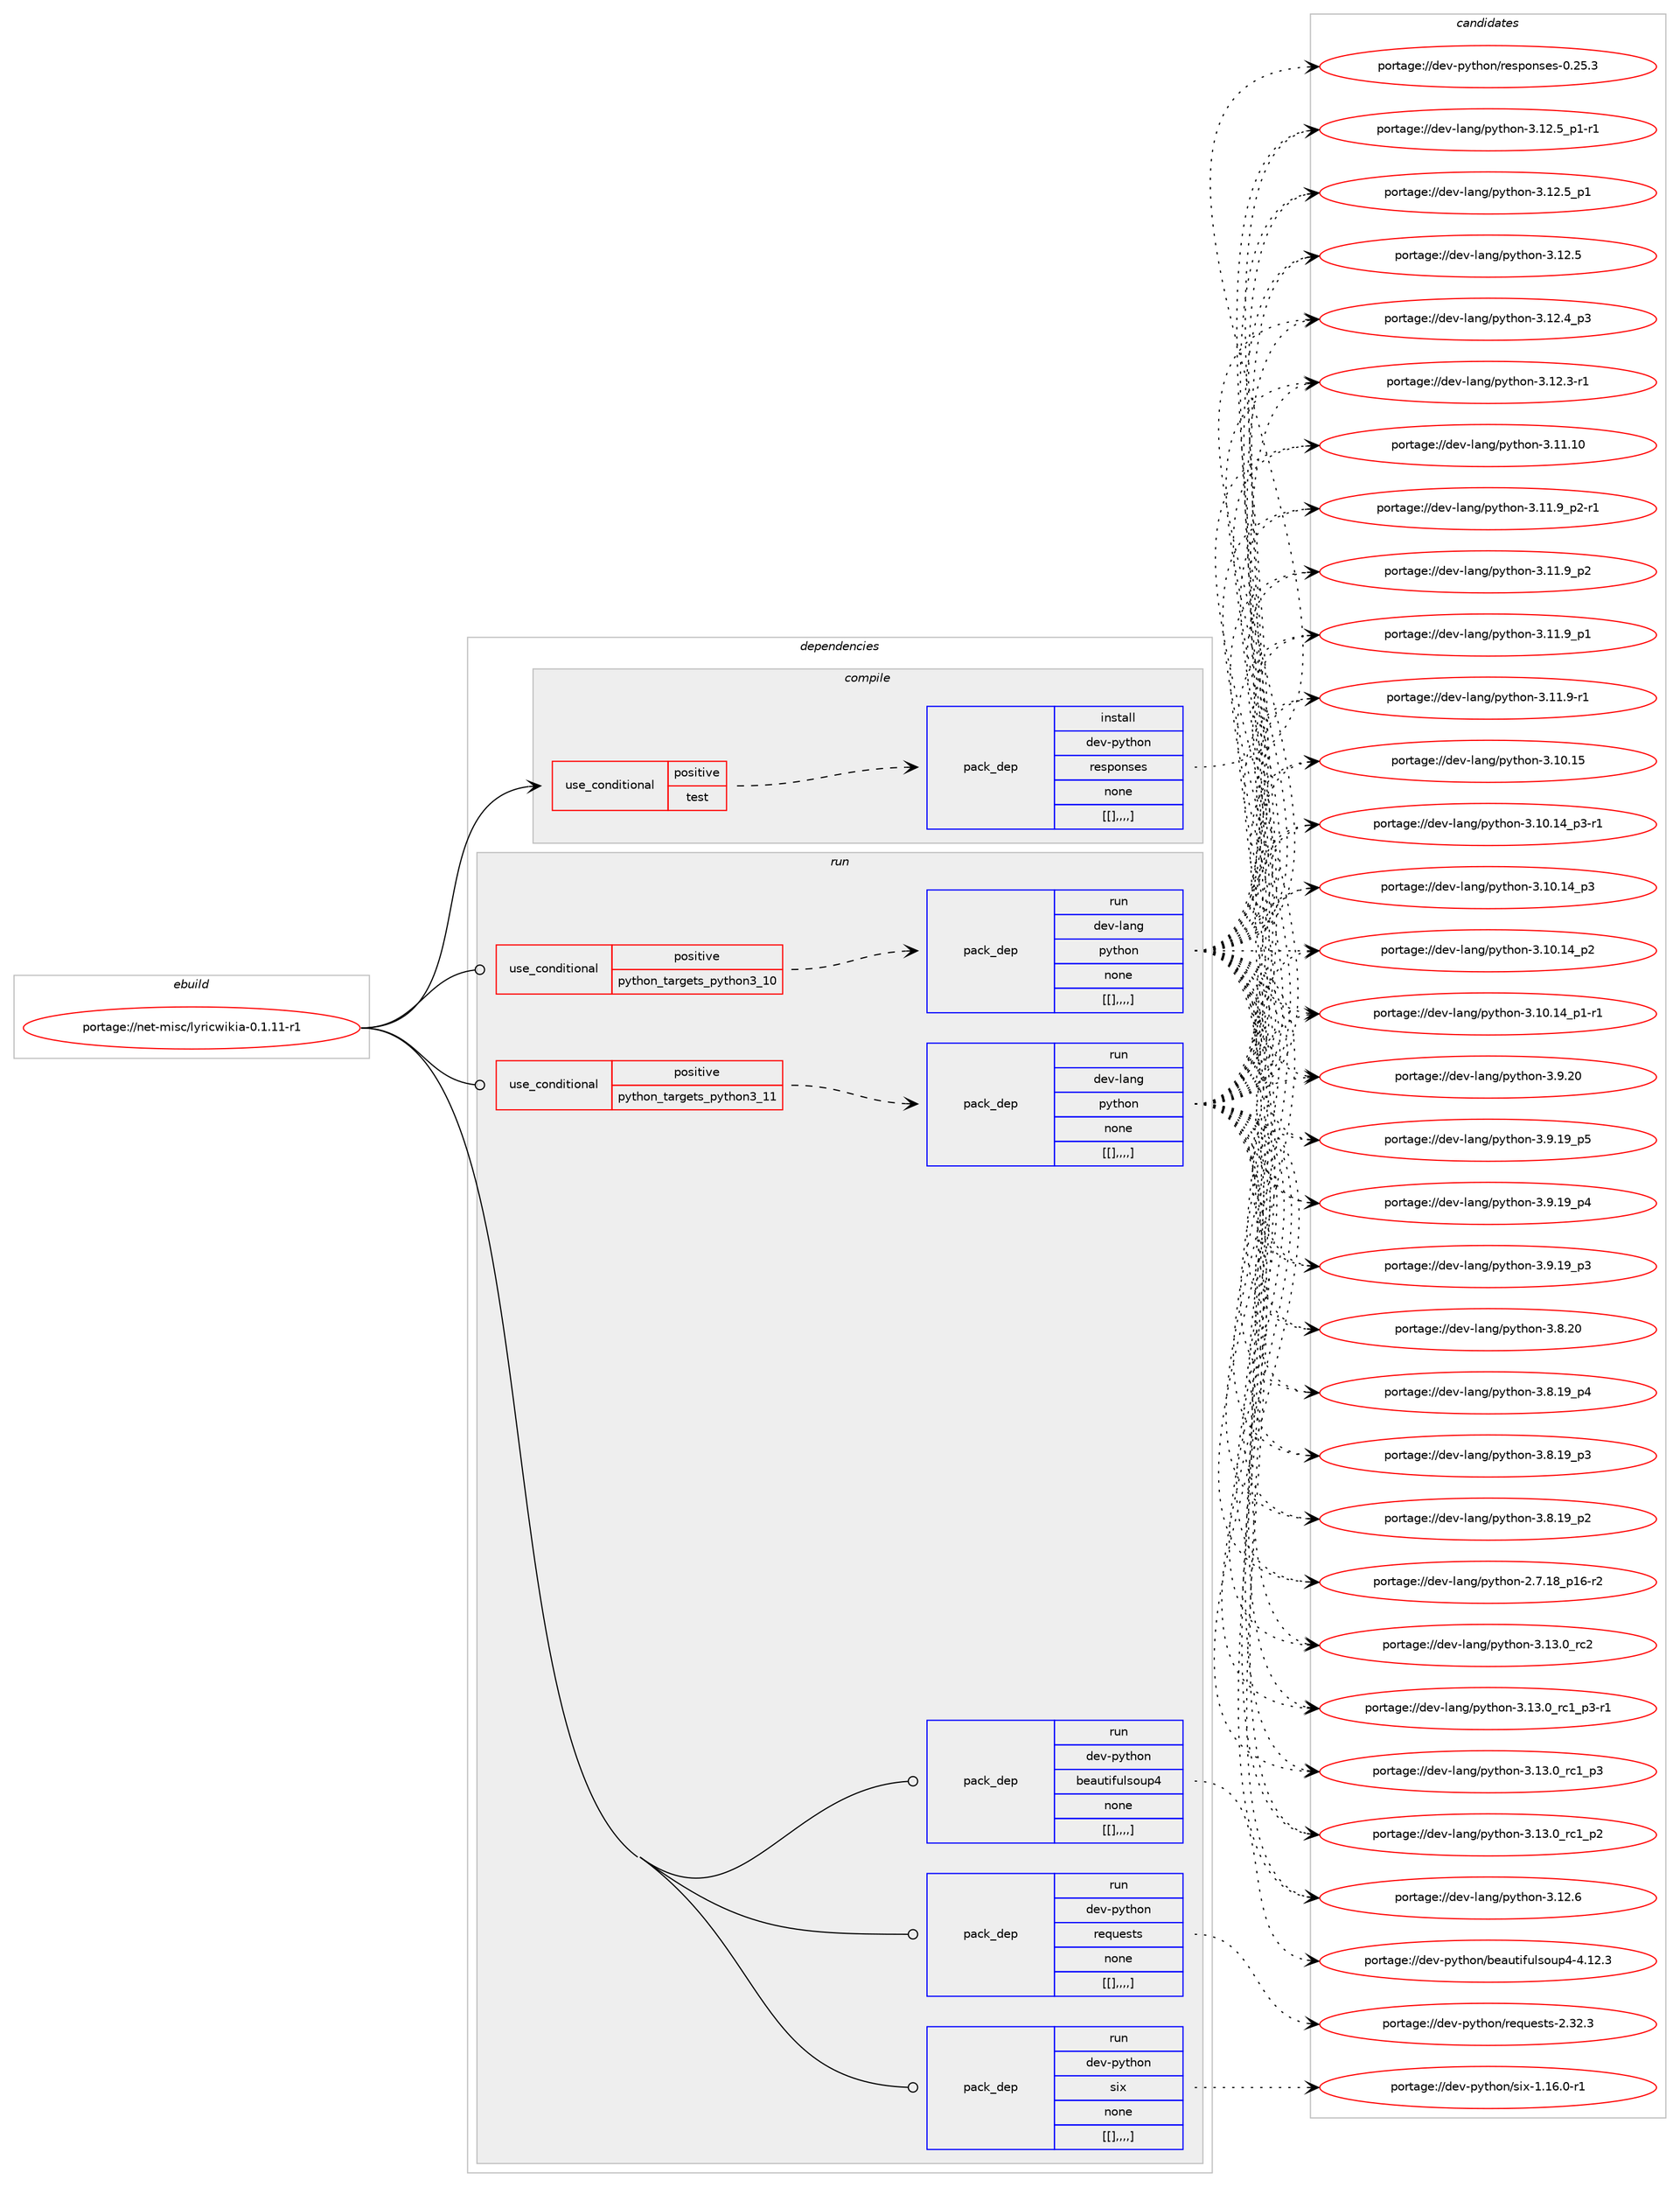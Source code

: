 digraph prolog {

# *************
# Graph options
# *************

newrank=true;
concentrate=true;
compound=true;
graph [rankdir=LR,fontname=Helvetica,fontsize=10,ranksep=1.5];#, ranksep=2.5, nodesep=0.2];
edge  [arrowhead=vee];
node  [fontname=Helvetica,fontsize=10];

# **********
# The ebuild
# **********

subgraph cluster_leftcol {
color=gray;
label=<<i>ebuild</i>>;
id [label="portage://net-misc/lyricwikia-0.1.11-r1", color=red, width=4, href="../net-misc/lyricwikia-0.1.11-r1.svg"];
}

# ****************
# The dependencies
# ****************

subgraph cluster_midcol {
color=gray;
label=<<i>dependencies</i>>;
subgraph cluster_compile {
fillcolor="#eeeeee";
style=filled;
label=<<i>compile</i>>;
subgraph cond101879 {
dependency388705 [label=<<TABLE BORDER="0" CELLBORDER="1" CELLSPACING="0" CELLPADDING="4"><TR><TD ROWSPAN="3" CELLPADDING="10">use_conditional</TD></TR><TR><TD>positive</TD></TR><TR><TD>test</TD></TR></TABLE>>, shape=none, color=red];
subgraph pack283999 {
dependency388706 [label=<<TABLE BORDER="0" CELLBORDER="1" CELLSPACING="0" CELLPADDING="4" WIDTH="220"><TR><TD ROWSPAN="6" CELLPADDING="30">pack_dep</TD></TR><TR><TD WIDTH="110">install</TD></TR><TR><TD>dev-python</TD></TR><TR><TD>responses</TD></TR><TR><TD>none</TD></TR><TR><TD>[[],,,,]</TD></TR></TABLE>>, shape=none, color=blue];
}
dependency388705:e -> dependency388706:w [weight=20,style="dashed",arrowhead="vee"];
}
id:e -> dependency388705:w [weight=20,style="solid",arrowhead="vee"];
}
subgraph cluster_compileandrun {
fillcolor="#eeeeee";
style=filled;
label=<<i>compile and run</i>>;
}
subgraph cluster_run {
fillcolor="#eeeeee";
style=filled;
label=<<i>run</i>>;
subgraph cond101880 {
dependency388707 [label=<<TABLE BORDER="0" CELLBORDER="1" CELLSPACING="0" CELLPADDING="4"><TR><TD ROWSPAN="3" CELLPADDING="10">use_conditional</TD></TR><TR><TD>positive</TD></TR><TR><TD>python_targets_python3_10</TD></TR></TABLE>>, shape=none, color=red];
subgraph pack284000 {
dependency388708 [label=<<TABLE BORDER="0" CELLBORDER="1" CELLSPACING="0" CELLPADDING="4" WIDTH="220"><TR><TD ROWSPAN="6" CELLPADDING="30">pack_dep</TD></TR><TR><TD WIDTH="110">run</TD></TR><TR><TD>dev-lang</TD></TR><TR><TD>python</TD></TR><TR><TD>none</TD></TR><TR><TD>[[],,,,]</TD></TR></TABLE>>, shape=none, color=blue];
}
dependency388707:e -> dependency388708:w [weight=20,style="dashed",arrowhead="vee"];
}
id:e -> dependency388707:w [weight=20,style="solid",arrowhead="odot"];
subgraph cond101881 {
dependency388709 [label=<<TABLE BORDER="0" CELLBORDER="1" CELLSPACING="0" CELLPADDING="4"><TR><TD ROWSPAN="3" CELLPADDING="10">use_conditional</TD></TR><TR><TD>positive</TD></TR><TR><TD>python_targets_python3_11</TD></TR></TABLE>>, shape=none, color=red];
subgraph pack284001 {
dependency388710 [label=<<TABLE BORDER="0" CELLBORDER="1" CELLSPACING="0" CELLPADDING="4" WIDTH="220"><TR><TD ROWSPAN="6" CELLPADDING="30">pack_dep</TD></TR><TR><TD WIDTH="110">run</TD></TR><TR><TD>dev-lang</TD></TR><TR><TD>python</TD></TR><TR><TD>none</TD></TR><TR><TD>[[],,,,]</TD></TR></TABLE>>, shape=none, color=blue];
}
dependency388709:e -> dependency388710:w [weight=20,style="dashed",arrowhead="vee"];
}
id:e -> dependency388709:w [weight=20,style="solid",arrowhead="odot"];
subgraph pack284002 {
dependency388711 [label=<<TABLE BORDER="0" CELLBORDER="1" CELLSPACING="0" CELLPADDING="4" WIDTH="220"><TR><TD ROWSPAN="6" CELLPADDING="30">pack_dep</TD></TR><TR><TD WIDTH="110">run</TD></TR><TR><TD>dev-python</TD></TR><TR><TD>beautifulsoup4</TD></TR><TR><TD>none</TD></TR><TR><TD>[[],,,,]</TD></TR></TABLE>>, shape=none, color=blue];
}
id:e -> dependency388711:w [weight=20,style="solid",arrowhead="odot"];
subgraph pack284003 {
dependency388712 [label=<<TABLE BORDER="0" CELLBORDER="1" CELLSPACING="0" CELLPADDING="4" WIDTH="220"><TR><TD ROWSPAN="6" CELLPADDING="30">pack_dep</TD></TR><TR><TD WIDTH="110">run</TD></TR><TR><TD>dev-python</TD></TR><TR><TD>requests</TD></TR><TR><TD>none</TD></TR><TR><TD>[[],,,,]</TD></TR></TABLE>>, shape=none, color=blue];
}
id:e -> dependency388712:w [weight=20,style="solid",arrowhead="odot"];
subgraph pack284004 {
dependency388713 [label=<<TABLE BORDER="0" CELLBORDER="1" CELLSPACING="0" CELLPADDING="4" WIDTH="220"><TR><TD ROWSPAN="6" CELLPADDING="30">pack_dep</TD></TR><TR><TD WIDTH="110">run</TD></TR><TR><TD>dev-python</TD></TR><TR><TD>six</TD></TR><TR><TD>none</TD></TR><TR><TD>[[],,,,]</TD></TR></TABLE>>, shape=none, color=blue];
}
id:e -> dependency388713:w [weight=20,style="solid",arrowhead="odot"];
}
}

# **************
# The candidates
# **************

subgraph cluster_choices {
rank=same;
color=gray;
label=<<i>candidates</i>>;

subgraph choice283999 {
color=black;
nodesep=1;
choice100101118451121211161041111104711410111511211111011510111545484650534651 [label="portage://dev-python/responses-0.25.3", color=red, width=4,href="../dev-python/responses-0.25.3.svg"];
dependency388706:e -> choice100101118451121211161041111104711410111511211111011510111545484650534651:w [style=dotted,weight="100"];
}
subgraph choice284000 {
color=black;
nodesep=1;
choice10010111845108971101034711212111610411111045514649514648951149950 [label="portage://dev-lang/python-3.13.0_rc2", color=red, width=4,href="../dev-lang/python-3.13.0_rc2.svg"];
choice1001011184510897110103471121211161041111104551464951464895114994995112514511449 [label="portage://dev-lang/python-3.13.0_rc1_p3-r1", color=red, width=4,href="../dev-lang/python-3.13.0_rc1_p3-r1.svg"];
choice100101118451089711010347112121116104111110455146495146489511499499511251 [label="portage://dev-lang/python-3.13.0_rc1_p3", color=red, width=4,href="../dev-lang/python-3.13.0_rc1_p3.svg"];
choice100101118451089711010347112121116104111110455146495146489511499499511250 [label="portage://dev-lang/python-3.13.0_rc1_p2", color=red, width=4,href="../dev-lang/python-3.13.0_rc1_p2.svg"];
choice10010111845108971101034711212111610411111045514649504654 [label="portage://dev-lang/python-3.12.6", color=red, width=4,href="../dev-lang/python-3.12.6.svg"];
choice1001011184510897110103471121211161041111104551464950465395112494511449 [label="portage://dev-lang/python-3.12.5_p1-r1", color=red, width=4,href="../dev-lang/python-3.12.5_p1-r1.svg"];
choice100101118451089711010347112121116104111110455146495046539511249 [label="portage://dev-lang/python-3.12.5_p1", color=red, width=4,href="../dev-lang/python-3.12.5_p1.svg"];
choice10010111845108971101034711212111610411111045514649504653 [label="portage://dev-lang/python-3.12.5", color=red, width=4,href="../dev-lang/python-3.12.5.svg"];
choice100101118451089711010347112121116104111110455146495046529511251 [label="portage://dev-lang/python-3.12.4_p3", color=red, width=4,href="../dev-lang/python-3.12.4_p3.svg"];
choice100101118451089711010347112121116104111110455146495046514511449 [label="portage://dev-lang/python-3.12.3-r1", color=red, width=4,href="../dev-lang/python-3.12.3-r1.svg"];
choice1001011184510897110103471121211161041111104551464949464948 [label="portage://dev-lang/python-3.11.10", color=red, width=4,href="../dev-lang/python-3.11.10.svg"];
choice1001011184510897110103471121211161041111104551464949465795112504511449 [label="portage://dev-lang/python-3.11.9_p2-r1", color=red, width=4,href="../dev-lang/python-3.11.9_p2-r1.svg"];
choice100101118451089711010347112121116104111110455146494946579511250 [label="portage://dev-lang/python-3.11.9_p2", color=red, width=4,href="../dev-lang/python-3.11.9_p2.svg"];
choice100101118451089711010347112121116104111110455146494946579511249 [label="portage://dev-lang/python-3.11.9_p1", color=red, width=4,href="../dev-lang/python-3.11.9_p1.svg"];
choice100101118451089711010347112121116104111110455146494946574511449 [label="portage://dev-lang/python-3.11.9-r1", color=red, width=4,href="../dev-lang/python-3.11.9-r1.svg"];
choice1001011184510897110103471121211161041111104551464948464953 [label="portage://dev-lang/python-3.10.15", color=red, width=4,href="../dev-lang/python-3.10.15.svg"];
choice100101118451089711010347112121116104111110455146494846495295112514511449 [label="portage://dev-lang/python-3.10.14_p3-r1", color=red, width=4,href="../dev-lang/python-3.10.14_p3-r1.svg"];
choice10010111845108971101034711212111610411111045514649484649529511251 [label="portage://dev-lang/python-3.10.14_p3", color=red, width=4,href="../dev-lang/python-3.10.14_p3.svg"];
choice10010111845108971101034711212111610411111045514649484649529511250 [label="portage://dev-lang/python-3.10.14_p2", color=red, width=4,href="../dev-lang/python-3.10.14_p2.svg"];
choice100101118451089711010347112121116104111110455146494846495295112494511449 [label="portage://dev-lang/python-3.10.14_p1-r1", color=red, width=4,href="../dev-lang/python-3.10.14_p1-r1.svg"];
choice10010111845108971101034711212111610411111045514657465048 [label="portage://dev-lang/python-3.9.20", color=red, width=4,href="../dev-lang/python-3.9.20.svg"];
choice100101118451089711010347112121116104111110455146574649579511253 [label="portage://dev-lang/python-3.9.19_p5", color=red, width=4,href="../dev-lang/python-3.9.19_p5.svg"];
choice100101118451089711010347112121116104111110455146574649579511252 [label="portage://dev-lang/python-3.9.19_p4", color=red, width=4,href="../dev-lang/python-3.9.19_p4.svg"];
choice100101118451089711010347112121116104111110455146574649579511251 [label="portage://dev-lang/python-3.9.19_p3", color=red, width=4,href="../dev-lang/python-3.9.19_p3.svg"];
choice10010111845108971101034711212111610411111045514656465048 [label="portage://dev-lang/python-3.8.20", color=red, width=4,href="../dev-lang/python-3.8.20.svg"];
choice100101118451089711010347112121116104111110455146564649579511252 [label="portage://dev-lang/python-3.8.19_p4", color=red, width=4,href="../dev-lang/python-3.8.19_p4.svg"];
choice100101118451089711010347112121116104111110455146564649579511251 [label="portage://dev-lang/python-3.8.19_p3", color=red, width=4,href="../dev-lang/python-3.8.19_p3.svg"];
choice100101118451089711010347112121116104111110455146564649579511250 [label="portage://dev-lang/python-3.8.19_p2", color=red, width=4,href="../dev-lang/python-3.8.19_p2.svg"];
choice100101118451089711010347112121116104111110455046554649569511249544511450 [label="portage://dev-lang/python-2.7.18_p16-r2", color=red, width=4,href="../dev-lang/python-2.7.18_p16-r2.svg"];
dependency388708:e -> choice10010111845108971101034711212111610411111045514649514648951149950:w [style=dotted,weight="100"];
dependency388708:e -> choice1001011184510897110103471121211161041111104551464951464895114994995112514511449:w [style=dotted,weight="100"];
dependency388708:e -> choice100101118451089711010347112121116104111110455146495146489511499499511251:w [style=dotted,weight="100"];
dependency388708:e -> choice100101118451089711010347112121116104111110455146495146489511499499511250:w [style=dotted,weight="100"];
dependency388708:e -> choice10010111845108971101034711212111610411111045514649504654:w [style=dotted,weight="100"];
dependency388708:e -> choice1001011184510897110103471121211161041111104551464950465395112494511449:w [style=dotted,weight="100"];
dependency388708:e -> choice100101118451089711010347112121116104111110455146495046539511249:w [style=dotted,weight="100"];
dependency388708:e -> choice10010111845108971101034711212111610411111045514649504653:w [style=dotted,weight="100"];
dependency388708:e -> choice100101118451089711010347112121116104111110455146495046529511251:w [style=dotted,weight="100"];
dependency388708:e -> choice100101118451089711010347112121116104111110455146495046514511449:w [style=dotted,weight="100"];
dependency388708:e -> choice1001011184510897110103471121211161041111104551464949464948:w [style=dotted,weight="100"];
dependency388708:e -> choice1001011184510897110103471121211161041111104551464949465795112504511449:w [style=dotted,weight="100"];
dependency388708:e -> choice100101118451089711010347112121116104111110455146494946579511250:w [style=dotted,weight="100"];
dependency388708:e -> choice100101118451089711010347112121116104111110455146494946579511249:w [style=dotted,weight="100"];
dependency388708:e -> choice100101118451089711010347112121116104111110455146494946574511449:w [style=dotted,weight="100"];
dependency388708:e -> choice1001011184510897110103471121211161041111104551464948464953:w [style=dotted,weight="100"];
dependency388708:e -> choice100101118451089711010347112121116104111110455146494846495295112514511449:w [style=dotted,weight="100"];
dependency388708:e -> choice10010111845108971101034711212111610411111045514649484649529511251:w [style=dotted,weight="100"];
dependency388708:e -> choice10010111845108971101034711212111610411111045514649484649529511250:w [style=dotted,weight="100"];
dependency388708:e -> choice100101118451089711010347112121116104111110455146494846495295112494511449:w [style=dotted,weight="100"];
dependency388708:e -> choice10010111845108971101034711212111610411111045514657465048:w [style=dotted,weight="100"];
dependency388708:e -> choice100101118451089711010347112121116104111110455146574649579511253:w [style=dotted,weight="100"];
dependency388708:e -> choice100101118451089711010347112121116104111110455146574649579511252:w [style=dotted,weight="100"];
dependency388708:e -> choice100101118451089711010347112121116104111110455146574649579511251:w [style=dotted,weight="100"];
dependency388708:e -> choice10010111845108971101034711212111610411111045514656465048:w [style=dotted,weight="100"];
dependency388708:e -> choice100101118451089711010347112121116104111110455146564649579511252:w [style=dotted,weight="100"];
dependency388708:e -> choice100101118451089711010347112121116104111110455146564649579511251:w [style=dotted,weight="100"];
dependency388708:e -> choice100101118451089711010347112121116104111110455146564649579511250:w [style=dotted,weight="100"];
dependency388708:e -> choice100101118451089711010347112121116104111110455046554649569511249544511450:w [style=dotted,weight="100"];
}
subgraph choice284001 {
color=black;
nodesep=1;
choice10010111845108971101034711212111610411111045514649514648951149950 [label="portage://dev-lang/python-3.13.0_rc2", color=red, width=4,href="../dev-lang/python-3.13.0_rc2.svg"];
choice1001011184510897110103471121211161041111104551464951464895114994995112514511449 [label="portage://dev-lang/python-3.13.0_rc1_p3-r1", color=red, width=4,href="../dev-lang/python-3.13.0_rc1_p3-r1.svg"];
choice100101118451089711010347112121116104111110455146495146489511499499511251 [label="portage://dev-lang/python-3.13.0_rc1_p3", color=red, width=4,href="../dev-lang/python-3.13.0_rc1_p3.svg"];
choice100101118451089711010347112121116104111110455146495146489511499499511250 [label="portage://dev-lang/python-3.13.0_rc1_p2", color=red, width=4,href="../dev-lang/python-3.13.0_rc1_p2.svg"];
choice10010111845108971101034711212111610411111045514649504654 [label="portage://dev-lang/python-3.12.6", color=red, width=4,href="../dev-lang/python-3.12.6.svg"];
choice1001011184510897110103471121211161041111104551464950465395112494511449 [label="portage://dev-lang/python-3.12.5_p1-r1", color=red, width=4,href="../dev-lang/python-3.12.5_p1-r1.svg"];
choice100101118451089711010347112121116104111110455146495046539511249 [label="portage://dev-lang/python-3.12.5_p1", color=red, width=4,href="../dev-lang/python-3.12.5_p1.svg"];
choice10010111845108971101034711212111610411111045514649504653 [label="portage://dev-lang/python-3.12.5", color=red, width=4,href="../dev-lang/python-3.12.5.svg"];
choice100101118451089711010347112121116104111110455146495046529511251 [label="portage://dev-lang/python-3.12.4_p3", color=red, width=4,href="../dev-lang/python-3.12.4_p3.svg"];
choice100101118451089711010347112121116104111110455146495046514511449 [label="portage://dev-lang/python-3.12.3-r1", color=red, width=4,href="../dev-lang/python-3.12.3-r1.svg"];
choice1001011184510897110103471121211161041111104551464949464948 [label="portage://dev-lang/python-3.11.10", color=red, width=4,href="../dev-lang/python-3.11.10.svg"];
choice1001011184510897110103471121211161041111104551464949465795112504511449 [label="portage://dev-lang/python-3.11.9_p2-r1", color=red, width=4,href="../dev-lang/python-3.11.9_p2-r1.svg"];
choice100101118451089711010347112121116104111110455146494946579511250 [label="portage://dev-lang/python-3.11.9_p2", color=red, width=4,href="../dev-lang/python-3.11.9_p2.svg"];
choice100101118451089711010347112121116104111110455146494946579511249 [label="portage://dev-lang/python-3.11.9_p1", color=red, width=4,href="../dev-lang/python-3.11.9_p1.svg"];
choice100101118451089711010347112121116104111110455146494946574511449 [label="portage://dev-lang/python-3.11.9-r1", color=red, width=4,href="../dev-lang/python-3.11.9-r1.svg"];
choice1001011184510897110103471121211161041111104551464948464953 [label="portage://dev-lang/python-3.10.15", color=red, width=4,href="../dev-lang/python-3.10.15.svg"];
choice100101118451089711010347112121116104111110455146494846495295112514511449 [label="portage://dev-lang/python-3.10.14_p3-r1", color=red, width=4,href="../dev-lang/python-3.10.14_p3-r1.svg"];
choice10010111845108971101034711212111610411111045514649484649529511251 [label="portage://dev-lang/python-3.10.14_p3", color=red, width=4,href="../dev-lang/python-3.10.14_p3.svg"];
choice10010111845108971101034711212111610411111045514649484649529511250 [label="portage://dev-lang/python-3.10.14_p2", color=red, width=4,href="../dev-lang/python-3.10.14_p2.svg"];
choice100101118451089711010347112121116104111110455146494846495295112494511449 [label="portage://dev-lang/python-3.10.14_p1-r1", color=red, width=4,href="../dev-lang/python-3.10.14_p1-r1.svg"];
choice10010111845108971101034711212111610411111045514657465048 [label="portage://dev-lang/python-3.9.20", color=red, width=4,href="../dev-lang/python-3.9.20.svg"];
choice100101118451089711010347112121116104111110455146574649579511253 [label="portage://dev-lang/python-3.9.19_p5", color=red, width=4,href="../dev-lang/python-3.9.19_p5.svg"];
choice100101118451089711010347112121116104111110455146574649579511252 [label="portage://dev-lang/python-3.9.19_p4", color=red, width=4,href="../dev-lang/python-3.9.19_p4.svg"];
choice100101118451089711010347112121116104111110455146574649579511251 [label="portage://dev-lang/python-3.9.19_p3", color=red, width=4,href="../dev-lang/python-3.9.19_p3.svg"];
choice10010111845108971101034711212111610411111045514656465048 [label="portage://dev-lang/python-3.8.20", color=red, width=4,href="../dev-lang/python-3.8.20.svg"];
choice100101118451089711010347112121116104111110455146564649579511252 [label="portage://dev-lang/python-3.8.19_p4", color=red, width=4,href="../dev-lang/python-3.8.19_p4.svg"];
choice100101118451089711010347112121116104111110455146564649579511251 [label="portage://dev-lang/python-3.8.19_p3", color=red, width=4,href="../dev-lang/python-3.8.19_p3.svg"];
choice100101118451089711010347112121116104111110455146564649579511250 [label="portage://dev-lang/python-3.8.19_p2", color=red, width=4,href="../dev-lang/python-3.8.19_p2.svg"];
choice100101118451089711010347112121116104111110455046554649569511249544511450 [label="portage://dev-lang/python-2.7.18_p16-r2", color=red, width=4,href="../dev-lang/python-2.7.18_p16-r2.svg"];
dependency388710:e -> choice10010111845108971101034711212111610411111045514649514648951149950:w [style=dotted,weight="100"];
dependency388710:e -> choice1001011184510897110103471121211161041111104551464951464895114994995112514511449:w [style=dotted,weight="100"];
dependency388710:e -> choice100101118451089711010347112121116104111110455146495146489511499499511251:w [style=dotted,weight="100"];
dependency388710:e -> choice100101118451089711010347112121116104111110455146495146489511499499511250:w [style=dotted,weight="100"];
dependency388710:e -> choice10010111845108971101034711212111610411111045514649504654:w [style=dotted,weight="100"];
dependency388710:e -> choice1001011184510897110103471121211161041111104551464950465395112494511449:w [style=dotted,weight="100"];
dependency388710:e -> choice100101118451089711010347112121116104111110455146495046539511249:w [style=dotted,weight="100"];
dependency388710:e -> choice10010111845108971101034711212111610411111045514649504653:w [style=dotted,weight="100"];
dependency388710:e -> choice100101118451089711010347112121116104111110455146495046529511251:w [style=dotted,weight="100"];
dependency388710:e -> choice100101118451089711010347112121116104111110455146495046514511449:w [style=dotted,weight="100"];
dependency388710:e -> choice1001011184510897110103471121211161041111104551464949464948:w [style=dotted,weight="100"];
dependency388710:e -> choice1001011184510897110103471121211161041111104551464949465795112504511449:w [style=dotted,weight="100"];
dependency388710:e -> choice100101118451089711010347112121116104111110455146494946579511250:w [style=dotted,weight="100"];
dependency388710:e -> choice100101118451089711010347112121116104111110455146494946579511249:w [style=dotted,weight="100"];
dependency388710:e -> choice100101118451089711010347112121116104111110455146494946574511449:w [style=dotted,weight="100"];
dependency388710:e -> choice1001011184510897110103471121211161041111104551464948464953:w [style=dotted,weight="100"];
dependency388710:e -> choice100101118451089711010347112121116104111110455146494846495295112514511449:w [style=dotted,weight="100"];
dependency388710:e -> choice10010111845108971101034711212111610411111045514649484649529511251:w [style=dotted,weight="100"];
dependency388710:e -> choice10010111845108971101034711212111610411111045514649484649529511250:w [style=dotted,weight="100"];
dependency388710:e -> choice100101118451089711010347112121116104111110455146494846495295112494511449:w [style=dotted,weight="100"];
dependency388710:e -> choice10010111845108971101034711212111610411111045514657465048:w [style=dotted,weight="100"];
dependency388710:e -> choice100101118451089711010347112121116104111110455146574649579511253:w [style=dotted,weight="100"];
dependency388710:e -> choice100101118451089711010347112121116104111110455146574649579511252:w [style=dotted,weight="100"];
dependency388710:e -> choice100101118451089711010347112121116104111110455146574649579511251:w [style=dotted,weight="100"];
dependency388710:e -> choice10010111845108971101034711212111610411111045514656465048:w [style=dotted,weight="100"];
dependency388710:e -> choice100101118451089711010347112121116104111110455146564649579511252:w [style=dotted,weight="100"];
dependency388710:e -> choice100101118451089711010347112121116104111110455146564649579511251:w [style=dotted,weight="100"];
dependency388710:e -> choice100101118451089711010347112121116104111110455146564649579511250:w [style=dotted,weight="100"];
dependency388710:e -> choice100101118451089711010347112121116104111110455046554649569511249544511450:w [style=dotted,weight="100"];
}
subgraph choice284002 {
color=black;
nodesep=1;
choice100101118451121211161041111104798101971171161051021171081151111171125245524649504651 [label="portage://dev-python/beautifulsoup4-4.12.3", color=red, width=4,href="../dev-python/beautifulsoup4-4.12.3.svg"];
dependency388711:e -> choice100101118451121211161041111104798101971171161051021171081151111171125245524649504651:w [style=dotted,weight="100"];
}
subgraph choice284003 {
color=black;
nodesep=1;
choice100101118451121211161041111104711410111311710111511611545504651504651 [label="portage://dev-python/requests-2.32.3", color=red, width=4,href="../dev-python/requests-2.32.3.svg"];
dependency388712:e -> choice100101118451121211161041111104711410111311710111511611545504651504651:w [style=dotted,weight="100"];
}
subgraph choice284004 {
color=black;
nodesep=1;
choice1001011184511212111610411111047115105120454946495446484511449 [label="portage://dev-python/six-1.16.0-r1", color=red, width=4,href="../dev-python/six-1.16.0-r1.svg"];
dependency388713:e -> choice1001011184511212111610411111047115105120454946495446484511449:w [style=dotted,weight="100"];
}
}

}
